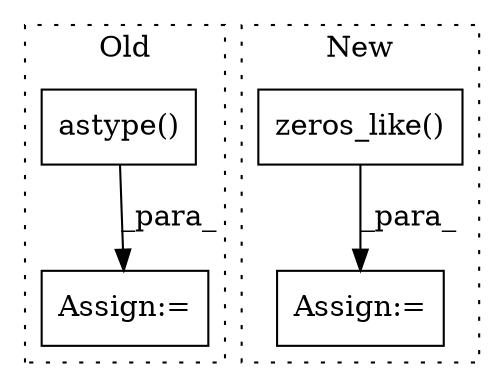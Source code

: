digraph G {
subgraph cluster0 {
1 [label="astype()" a="75" s="3252,3287" l="32,1" shape="box"];
3 [label="Assign:=" a="68" s="3236" l="3" shape="box"];
label = "Old";
style="dotted";
}
subgraph cluster1 {
2 [label="zeros_like()" a="75" s="2605,2625" l="14,1" shape="box"];
4 [label="Assign:=" a="68" s="3125" l="3" shape="box"];
label = "New";
style="dotted";
}
1 -> 3 [label="_para_"];
2 -> 4 [label="_para_"];
}